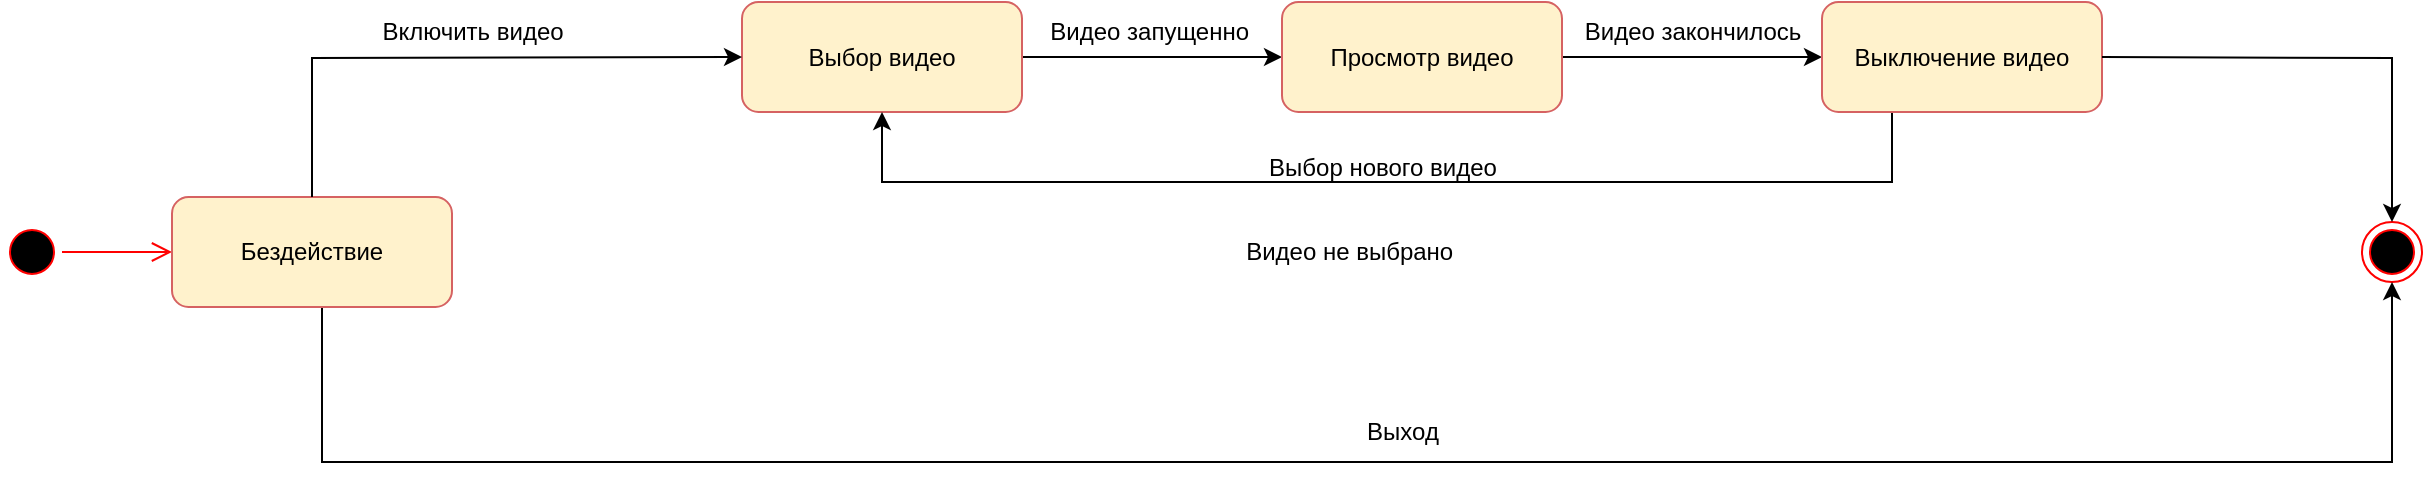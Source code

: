 <mxfile version="22.1.0" type="github">
  <diagram name="Страница — 1" id="XEgX0MnuMKTLrkzmrzd0">
    <mxGraphModel dx="1434" dy="783" grid="1" gridSize="10" guides="1" tooltips="1" connect="1" arrows="1" fold="1" page="1" pageScale="1" pageWidth="827" pageHeight="1169" math="0" shadow="0">
      <root>
        <mxCell id="0" />
        <mxCell id="1" parent="0" />
        <mxCell id="SOTFwr9_-o32v2x81HMP-1" value="" style="ellipse;html=1;shape=endState;fillColor=#000000;strokeColor=#ff0000;" vertex="1" parent="1">
          <mxGeometry x="1190" y="240" width="30" height="30" as="geometry" />
        </mxCell>
        <mxCell id="SOTFwr9_-o32v2x81HMP-2" value="" style="ellipse;html=1;shape=startState;fillColor=#000000;strokeColor=#ff0000;" vertex="1" parent="1">
          <mxGeometry x="10" y="240" width="30" height="30" as="geometry" />
        </mxCell>
        <mxCell id="SOTFwr9_-o32v2x81HMP-3" value="" style="edgeStyle=orthogonalEdgeStyle;html=1;verticalAlign=bottom;endArrow=open;endSize=8;strokeColor=#ff0000;rounded=0;" edge="1" source="SOTFwr9_-o32v2x81HMP-2" parent="1" target="SOTFwr9_-o32v2x81HMP-4">
          <mxGeometry relative="1" as="geometry">
            <mxPoint x="160" y="280" as="targetPoint" />
          </mxGeometry>
        </mxCell>
        <mxCell id="SOTFwr9_-o32v2x81HMP-12" style="edgeStyle=orthogonalEdgeStyle;rounded=0;orthogonalLoop=1;jettySize=auto;html=1;exitX=0.5;exitY=1;exitDx=0;exitDy=0;entryX=0.5;entryY=1;entryDx=0;entryDy=0;" edge="1" parent="1" target="SOTFwr9_-o32v2x81HMP-1">
          <mxGeometry relative="1" as="geometry">
            <mxPoint x="170" y="282.5" as="sourcePoint" />
            <mxPoint x="1300" y="257.5" as="targetPoint" />
            <Array as="points">
              <mxPoint x="170" y="360" />
              <mxPoint x="1205" y="360" />
            </Array>
          </mxGeometry>
        </mxCell>
        <mxCell id="SOTFwr9_-o32v2x81HMP-4" value="Бездействие" style="rounded=1;whiteSpace=wrap;html=1;fillColor=#fff2cc;strokeColor=#D66262;" vertex="1" parent="1">
          <mxGeometry x="95" y="227.5" width="140" height="55" as="geometry" />
        </mxCell>
        <mxCell id="SOTFwr9_-o32v2x81HMP-10" style="edgeStyle=orthogonalEdgeStyle;rounded=0;orthogonalLoop=1;jettySize=auto;html=1;exitX=1;exitY=0.5;exitDx=0;exitDy=0;entryX=0;entryY=0.5;entryDx=0;entryDy=0;" edge="1" parent="1" source="SOTFwr9_-o32v2x81HMP-6" target="SOTFwr9_-o32v2x81HMP-7">
          <mxGeometry relative="1" as="geometry" />
        </mxCell>
        <mxCell id="SOTFwr9_-o32v2x81HMP-6" value="Выбор видео" style="rounded=1;whiteSpace=wrap;html=1;fillColor=#fff2cc;strokeColor=#D66262;" vertex="1" parent="1">
          <mxGeometry x="380" y="130" width="140" height="55" as="geometry" />
        </mxCell>
        <mxCell id="SOTFwr9_-o32v2x81HMP-11" style="edgeStyle=orthogonalEdgeStyle;rounded=0;orthogonalLoop=1;jettySize=auto;html=1;exitX=1;exitY=0.5;exitDx=0;exitDy=0;entryX=0;entryY=0.5;entryDx=0;entryDy=0;" edge="1" parent="1" source="SOTFwr9_-o32v2x81HMP-7" target="SOTFwr9_-o32v2x81HMP-8">
          <mxGeometry relative="1" as="geometry" />
        </mxCell>
        <mxCell id="SOTFwr9_-o32v2x81HMP-7" value="Просмотр видео" style="rounded=1;whiteSpace=wrap;html=1;fillColor=#fff2cc;strokeColor=#D66262;" vertex="1" parent="1">
          <mxGeometry x="650" y="130" width="140" height="55" as="geometry" />
        </mxCell>
        <mxCell id="SOTFwr9_-o32v2x81HMP-18" style="edgeStyle=orthogonalEdgeStyle;rounded=0;orthogonalLoop=1;jettySize=auto;html=1;exitX=0.25;exitY=1;exitDx=0;exitDy=0;entryX=0.5;entryY=1;entryDx=0;entryDy=0;" edge="1" parent="1" source="SOTFwr9_-o32v2x81HMP-8" target="SOTFwr9_-o32v2x81HMP-6">
          <mxGeometry relative="1" as="geometry">
            <Array as="points">
              <mxPoint x="955" y="220" />
              <mxPoint x="450" y="220" />
            </Array>
          </mxGeometry>
        </mxCell>
        <mxCell id="SOTFwr9_-o32v2x81HMP-8" value="Выключение видео" style="rounded=1;whiteSpace=wrap;html=1;fillColor=#fff2cc;strokeColor=#D66262;" vertex="1" parent="1">
          <mxGeometry x="920" y="130" width="140" height="55" as="geometry" />
        </mxCell>
        <mxCell id="SOTFwr9_-o32v2x81HMP-9" value="" style="endArrow=classic;html=1;rounded=0;exitX=0.5;exitY=0;exitDx=0;exitDy=0;entryX=0;entryY=0.5;entryDx=0;entryDy=0;" edge="1" parent="1" source="SOTFwr9_-o32v2x81HMP-4" target="SOTFwr9_-o32v2x81HMP-6">
          <mxGeometry width="50" height="50" relative="1" as="geometry">
            <mxPoint x="390" y="430" as="sourcePoint" />
            <mxPoint x="440" y="380" as="targetPoint" />
            <Array as="points">
              <mxPoint x="165" y="158" />
            </Array>
          </mxGeometry>
        </mxCell>
        <mxCell id="SOTFwr9_-o32v2x81HMP-13" value="Выход" style="text;html=1;align=center;verticalAlign=middle;resizable=0;points=[];autosize=1;strokeColor=none;fillColor=none;rotation=0;" vertex="1" parent="1">
          <mxGeometry x="680" y="330" width="60" height="30" as="geometry" />
        </mxCell>
        <mxCell id="SOTFwr9_-o32v2x81HMP-14" value="Включить видео" style="text;html=1;align=center;verticalAlign=middle;resizable=0;points=[];autosize=1;strokeColor=none;fillColor=none;" vertex="1" parent="1">
          <mxGeometry x="190" y="130" width="110" height="30" as="geometry" />
        </mxCell>
        <mxCell id="SOTFwr9_-o32v2x81HMP-15" value="Видео запущенно&amp;nbsp;" style="text;html=1;align=center;verticalAlign=middle;resizable=0;points=[];autosize=1;strokeColor=none;fillColor=none;" vertex="1" parent="1">
          <mxGeometry x="520" y="130" width="130" height="30" as="geometry" />
        </mxCell>
        <mxCell id="SOTFwr9_-o32v2x81HMP-16" value="Видео закончилось" style="text;html=1;align=center;verticalAlign=middle;resizable=0;points=[];autosize=1;strokeColor=none;fillColor=none;" vertex="1" parent="1">
          <mxGeometry x="790" y="130" width="130" height="30" as="geometry" />
        </mxCell>
        <mxCell id="SOTFwr9_-o32v2x81HMP-19" value="Выбор нового видео" style="text;html=1;align=center;verticalAlign=middle;resizable=0;points=[];autosize=1;strokeColor=none;fillColor=none;" vertex="1" parent="1">
          <mxGeometry x="630" y="197.5" width="140" height="30" as="geometry" />
        </mxCell>
        <mxCell id="SOTFwr9_-o32v2x81HMP-20" value="Видео не выбрано&amp;nbsp;" style="text;html=1;align=center;verticalAlign=middle;resizable=0;points=[];autosize=1;strokeColor=none;fillColor=none;" vertex="1" parent="1">
          <mxGeometry x="620" y="240" width="130" height="30" as="geometry" />
        </mxCell>
        <mxCell id="SOTFwr9_-o32v2x81HMP-22" value="" style="endArrow=classic;html=1;rounded=0;exitX=1;exitY=0.5;exitDx=0;exitDy=0;entryX=0.5;entryY=0;entryDx=0;entryDy=0;" edge="1" parent="1" source="SOTFwr9_-o32v2x81HMP-8" target="SOTFwr9_-o32v2x81HMP-1">
          <mxGeometry width="50" height="50" relative="1" as="geometry">
            <mxPoint x="700" y="380" as="sourcePoint" />
            <mxPoint x="750" y="330" as="targetPoint" />
            <Array as="points">
              <mxPoint x="1205" y="158" />
            </Array>
          </mxGeometry>
        </mxCell>
      </root>
    </mxGraphModel>
  </diagram>
</mxfile>
